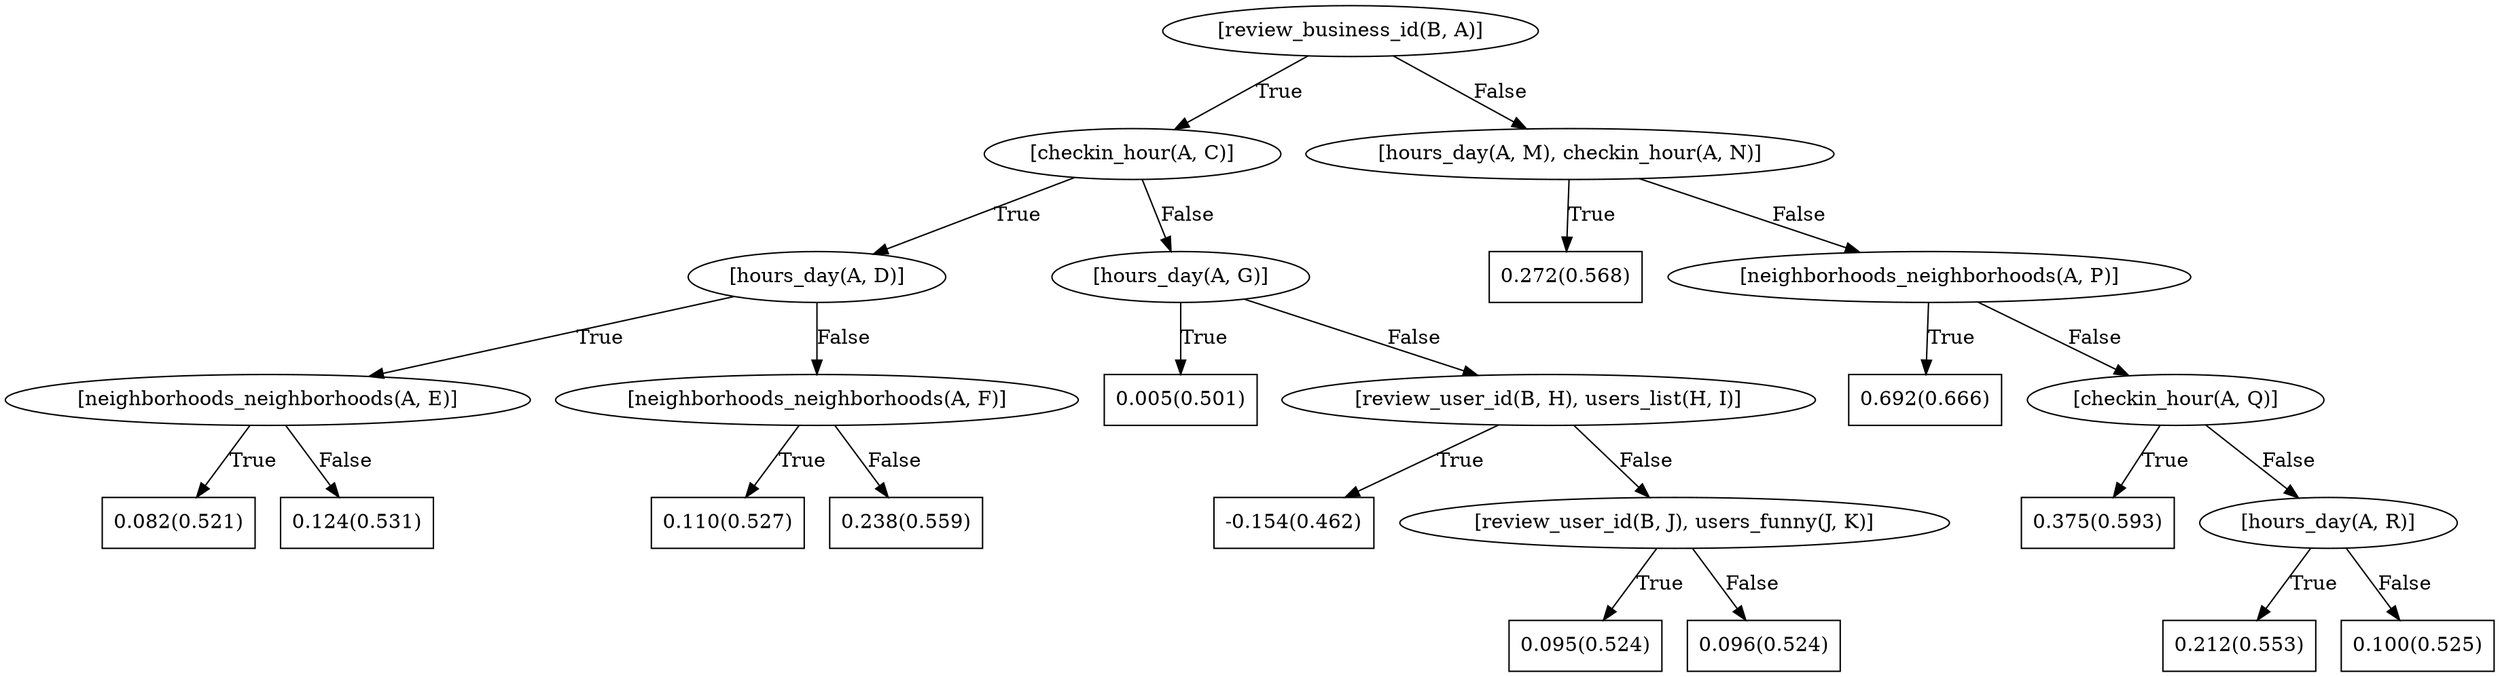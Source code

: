 digraph G{ 
1[label = "[review_business_id(B, A)]"];
1 -> 2[label="True"];
1 -> 3[label="False"];
2[label = "[checkin_hour(A, C)]"];
2 -> 4[label="True"];
2 -> 5[label="False"];
4[label = "[hours_day(A, D)]"];
4 -> 6[label="True"];
4 -> 7[label="False"];
6[label = "[neighborhoods_neighborhoods(A, E)]"];
6 -> 8[label="True"];
6 -> 9[label="False"];
8[shape = box,label = "0.082(0.521)"];
9[shape = box,label = "0.124(0.531)"];
7[label = "[neighborhoods_neighborhoods(A, F)]"];
7 -> 10[label="True"];
7 -> 11[label="False"];
10[shape = box,label = "0.110(0.527)"];
11[shape = box,label = "0.238(0.559)"];
5[label = "[hours_day(A, G)]"];
5 -> 12[label="True"];
5 -> 13[label="False"];
12[shape = box,label = "0.005(0.501)"];
13[label = "[review_user_id(B, H), users_list(H, I)]"];
13 -> 14[label="True"];
13 -> 15[label="False"];
14[shape = box,label = "-0.154(0.462)"];
15[label = "[review_user_id(B, J), users_funny(J, K)]"];
15 -> 16[label="True"];
15 -> 17[label="False"];
16[shape = box,label = "0.095(0.524)"];
17[shape = box,label = "0.096(0.524)"];
3[label = "[hours_day(A, M), checkin_hour(A, N)]"];
3 -> 18[label="True"];
3 -> 19[label="False"];
18[shape = box,label = "0.272(0.568)"];
19[label = "[neighborhoods_neighborhoods(A, P)]"];
19 -> 20[label="True"];
19 -> 21[label="False"];
20[shape = box,label = "0.692(0.666)"];
21[label = "[checkin_hour(A, Q)]"];
21 -> 22[label="True"];
21 -> 23[label="False"];
22[shape = box,label = "0.375(0.593)"];
23[label = "[hours_day(A, R)]"];
23 -> 24[label="True"];
23 -> 25[label="False"];
24[shape = box,label = "0.212(0.553)"];
25[shape = box,label = "0.100(0.525)"];
}
